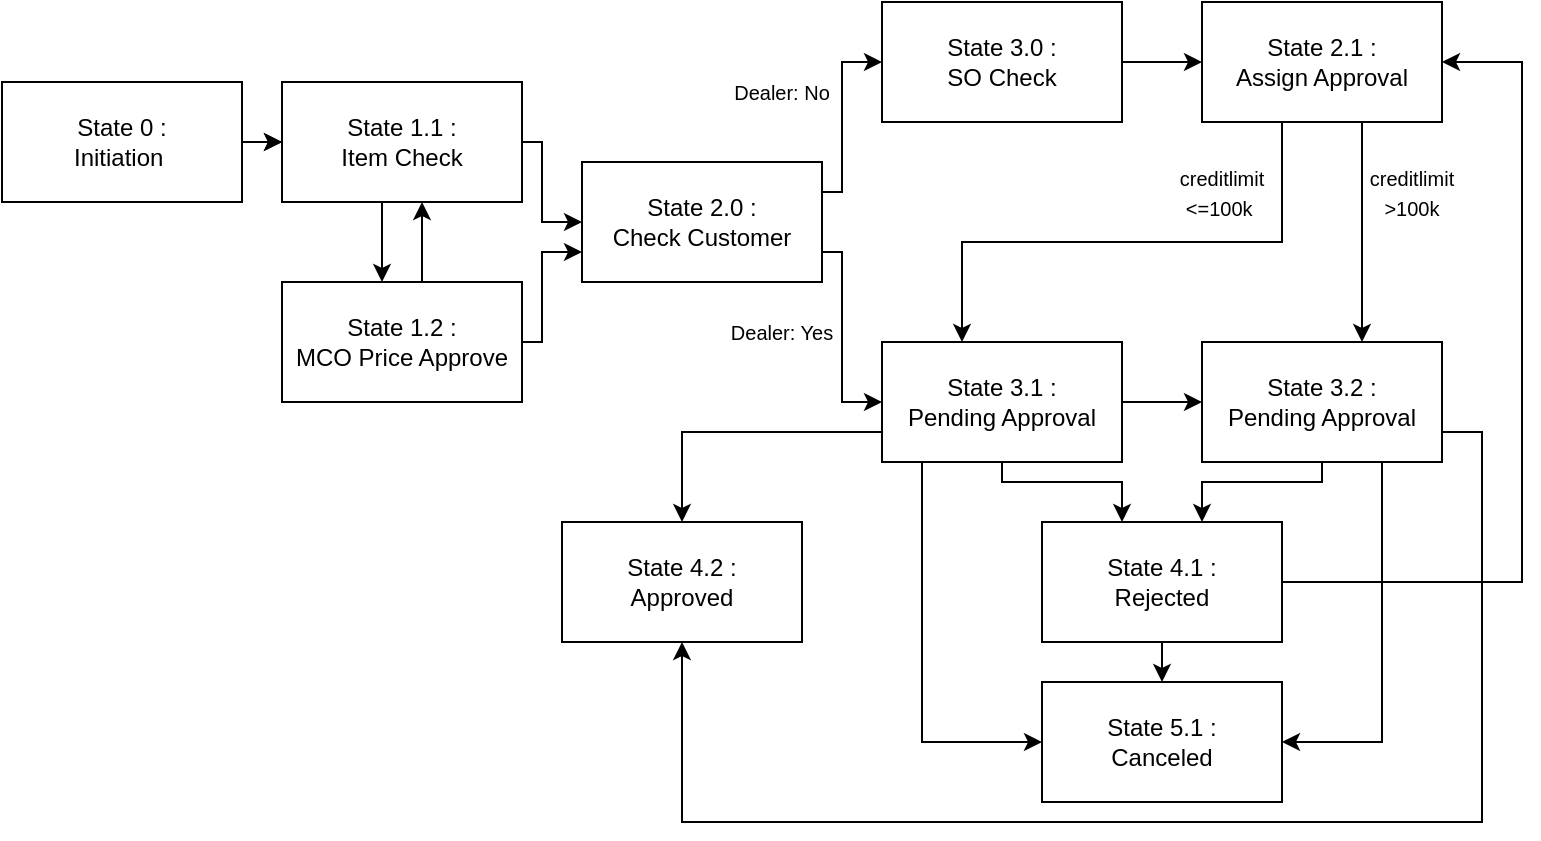 <mxfile version="14.4.2" type="github">
  <diagram id="wWpEONoESdP3NUr75rJn" name="Page-1">
    <mxGraphModel dx="1426" dy="794" grid="1" gridSize="10" guides="1" tooltips="1" connect="1" arrows="1" fold="1" page="1" pageScale="1" pageWidth="1169" pageHeight="827" math="0" shadow="0">
      <root>
        <mxCell id="0" />
        <mxCell id="1" parent="0" />
        <mxCell id="Tk-LK1Vj_F-vtcgWe9Pp-3" value="" style="edgeStyle=orthogonalEdgeStyle;rounded=0;orthogonalLoop=1;jettySize=auto;html=1;" parent="1" source="AYKECJN2Fn010FfBToEk-2" target="AYKECJN2Fn010FfBToEk-3" edge="1">
          <mxGeometry relative="1" as="geometry">
            <Array as="points">
              <mxPoint x="230" y="210" />
              <mxPoint x="230" y="210" />
            </Array>
          </mxGeometry>
        </mxCell>
        <mxCell id="Tk-LK1Vj_F-vtcgWe9Pp-4" style="edgeStyle=orthogonalEdgeStyle;rounded=0;orthogonalLoop=1;jettySize=auto;html=1;entryX=0;entryY=0.5;entryDx=0;entryDy=0;" parent="1" source="AYKECJN2Fn010FfBToEk-1" target="AYKECJN2Fn010FfBToEk-2" edge="1">
          <mxGeometry relative="1" as="geometry" />
        </mxCell>
        <mxCell id="AYKECJN2Fn010FfBToEk-1" value="State 0 : &lt;br&gt;Initiation&amp;nbsp;" style="rounded=0;whiteSpace=wrap;html=1;" parent="1" vertex="1">
          <mxGeometry x="40" y="130" width="120" height="60" as="geometry" />
        </mxCell>
        <mxCell id="Tk-LK1Vj_F-vtcgWe9Pp-1" value="" style="edgeStyle=orthogonalEdgeStyle;rounded=0;orthogonalLoop=1;jettySize=auto;html=1;" parent="1" source="AYKECJN2Fn010FfBToEk-2" target="AYKECJN2Fn010FfBToEk-4" edge="1">
          <mxGeometry relative="1" as="geometry">
            <Array as="points">
              <mxPoint x="310" y="160" />
              <mxPoint x="310" y="200" />
            </Array>
          </mxGeometry>
        </mxCell>
        <mxCell id="Tk-LK1Vj_F-vtcgWe9Pp-2" value="" style="edgeStyle=orthogonalEdgeStyle;rounded=0;orthogonalLoop=1;jettySize=auto;html=1;entryX=0;entryY=0.75;entryDx=0;entryDy=0;" parent="1" source="AYKECJN2Fn010FfBToEk-3" target="AYKECJN2Fn010FfBToEk-4" edge="1">
          <mxGeometry relative="1" as="geometry">
            <Array as="points">
              <mxPoint x="310" y="260" />
              <mxPoint x="310" y="215" />
            </Array>
          </mxGeometry>
        </mxCell>
        <mxCell id="Tk-LK1Vj_F-vtcgWe9Pp-6" value="" style="edgeStyle=orthogonalEdgeStyle;rounded=0;orthogonalLoop=1;jettySize=auto;html=1;" parent="1" source="AYKECJN2Fn010FfBToEk-3" target="AYKECJN2Fn010FfBToEk-2" edge="1">
          <mxGeometry relative="1" as="geometry">
            <Array as="points">
              <mxPoint x="250" y="210" />
              <mxPoint x="250" y="210" />
            </Array>
          </mxGeometry>
        </mxCell>
        <mxCell id="AYKECJN2Fn010FfBToEk-3" value="State 1.2 : &lt;br&gt;MCO Price Approve" style="rounded=0;whiteSpace=wrap;html=1;" parent="1" vertex="1">
          <mxGeometry x="180" y="230" width="120" height="60" as="geometry" />
        </mxCell>
        <mxCell id="IGj2JCpGtJABXFzRNVT--2" style="edgeStyle=orthogonalEdgeStyle;rounded=0;orthogonalLoop=1;jettySize=auto;html=1;exitX=1;exitY=0.25;exitDx=0;exitDy=0;entryX=0;entryY=0.5;entryDx=0;entryDy=0;" edge="1" parent="1" source="AYKECJN2Fn010FfBToEk-4" target="AYKECJN2Fn010FfBToEk-6">
          <mxGeometry relative="1" as="geometry">
            <Array as="points">
              <mxPoint x="460" y="185" />
              <mxPoint x="460" y="120" />
            </Array>
          </mxGeometry>
        </mxCell>
        <mxCell id="IGj2JCpGtJABXFzRNVT--4" style="edgeStyle=orthogonalEdgeStyle;rounded=0;orthogonalLoop=1;jettySize=auto;html=1;exitX=1;exitY=0.75;exitDx=0;exitDy=0;entryX=0;entryY=0.5;entryDx=0;entryDy=0;" edge="1" parent="1" source="AYKECJN2Fn010FfBToEk-4" target="crHzFIpyRZOjVDYztjRo-8">
          <mxGeometry relative="1" as="geometry">
            <Array as="points">
              <mxPoint x="460" y="215" />
              <mxPoint x="460" y="290" />
            </Array>
          </mxGeometry>
        </mxCell>
        <mxCell id="AYKECJN2Fn010FfBToEk-4" value="State 2.0 : &lt;br&gt;Check Customer" style="rounded=0;whiteSpace=wrap;html=1;" parent="1" vertex="1">
          <mxGeometry x="330" y="170" width="120" height="60" as="geometry" />
        </mxCell>
        <mxCell id="crHzFIpyRZOjVDYztjRo-7" value="" style="edgeStyle=orthogonalEdgeStyle;rounded=0;orthogonalLoop=1;jettySize=auto;html=1;" parent="1" source="AYKECJN2Fn010FfBToEk-6" target="crHzFIpyRZOjVDYztjRo-6" edge="1">
          <mxGeometry relative="1" as="geometry" />
        </mxCell>
        <mxCell id="AYKECJN2Fn010FfBToEk-6" value="State 3.0 : &lt;br&gt;SO Check" style="rounded=0;whiteSpace=wrap;html=1;" parent="1" vertex="1">
          <mxGeometry x="480" y="90" width="120" height="60" as="geometry" />
        </mxCell>
        <mxCell id="AYKECJN2Fn010FfBToEk-2" value="State 1.1 : &lt;br&gt;Item Check" style="rounded=0;whiteSpace=wrap;html=1;" parent="1" vertex="1">
          <mxGeometry x="180" y="130" width="120" height="60" as="geometry" />
        </mxCell>
        <mxCell id="Tk-LK1Vj_F-vtcgWe9Pp-5" value="" style="edgeStyle=orthogonalEdgeStyle;rounded=0;orthogonalLoop=1;jettySize=auto;html=1;" parent="1" source="AYKECJN2Fn010FfBToEk-1" target="AYKECJN2Fn010FfBToEk-2" edge="1">
          <mxGeometry relative="1" as="geometry">
            <mxPoint x="160" y="150" as="sourcePoint" />
            <mxPoint x="270" y="230" as="targetPoint" />
          </mxGeometry>
        </mxCell>
        <object label="" id="crHzFIpyRZOjVDYztjRo-9">
          <mxCell style="edgeStyle=orthogonalEdgeStyle;rounded=0;orthogonalLoop=1;jettySize=auto;html=1;exitX=0.25;exitY=1;exitDx=0;exitDy=0;" parent="1" source="crHzFIpyRZOjVDYztjRo-6" target="crHzFIpyRZOjVDYztjRo-8" edge="1">
            <mxGeometry relative="1" as="geometry">
              <Array as="points">
                <mxPoint x="680" y="150" />
                <mxPoint x="680" y="210" />
                <mxPoint x="520" y="210" />
              </Array>
              <mxPoint x="660" y="160" as="sourcePoint" />
            </mxGeometry>
          </mxCell>
        </object>
        <mxCell id="crHzFIpyRZOjVDYztjRo-11" value="" style="edgeStyle=orthogonalEdgeStyle;rounded=0;orthogonalLoop=1;jettySize=auto;html=1;" parent="1" source="crHzFIpyRZOjVDYztjRo-6" target="crHzFIpyRZOjVDYztjRo-10" edge="1">
          <mxGeometry relative="1" as="geometry">
            <Array as="points">
              <mxPoint x="720" y="220" />
              <mxPoint x="720" y="220" />
            </Array>
          </mxGeometry>
        </mxCell>
        <mxCell id="crHzFIpyRZOjVDYztjRo-6" value="State 2.1 : &lt;br&gt;Assign Approval" style="rounded=0;whiteSpace=wrap;html=1;" parent="1" vertex="1">
          <mxGeometry x="640" y="90" width="120" height="60" as="geometry" />
        </mxCell>
        <mxCell id="crHzFIpyRZOjVDYztjRo-12" value="" style="edgeStyle=orthogonalEdgeStyle;rounded=0;orthogonalLoop=1;jettySize=auto;html=1;" parent="1" source="crHzFIpyRZOjVDYztjRo-8" target="crHzFIpyRZOjVDYztjRo-10" edge="1">
          <mxGeometry relative="1" as="geometry">
            <Array as="points">
              <mxPoint x="630" y="290" />
              <mxPoint x="630" y="290" />
            </Array>
          </mxGeometry>
        </mxCell>
        <mxCell id="crHzFIpyRZOjVDYztjRo-25" value="" style="edgeStyle=orthogonalEdgeStyle;rounded=0;orthogonalLoop=1;jettySize=auto;html=1;exitX=0.75;exitY=1;exitDx=0;exitDy=0;" parent="1" source="crHzFIpyRZOjVDYztjRo-8" target="crHzFIpyRZOjVDYztjRo-24" edge="1">
          <mxGeometry relative="1" as="geometry">
            <Array as="points">
              <mxPoint x="540" y="320" />
              <mxPoint x="540" y="330" />
              <mxPoint x="600" y="330" />
            </Array>
            <mxPoint x="630" y="310" as="sourcePoint" />
          </mxGeometry>
        </mxCell>
        <mxCell id="crHzFIpyRZOjVDYztjRo-38" style="edgeStyle=orthogonalEdgeStyle;rounded=0;orthogonalLoop=1;jettySize=auto;html=1;entryX=0;entryY=0.5;entryDx=0;entryDy=0;exitX=0.5;exitY=1;exitDx=0;exitDy=0;" parent="1" target="crHzFIpyRZOjVDYztjRo-31" edge="1" source="crHzFIpyRZOjVDYztjRo-8">
          <mxGeometry relative="1" as="geometry">
            <mxPoint x="520" y="370" as="sourcePoint" />
            <Array as="points">
              <mxPoint x="500" y="320" />
              <mxPoint x="500" y="460" />
            </Array>
          </mxGeometry>
        </mxCell>
        <mxCell id="crHzFIpyRZOjVDYztjRo-41" style="edgeStyle=orthogonalEdgeStyle;rounded=0;orthogonalLoop=1;jettySize=auto;html=1;exitX=0;exitY=0.75;exitDx=0;exitDy=0;entryX=0.5;entryY=0;entryDx=0;entryDy=0;" parent="1" source="crHzFIpyRZOjVDYztjRo-8" target="crHzFIpyRZOjVDYztjRo-39" edge="1">
          <mxGeometry relative="1" as="geometry" />
        </mxCell>
        <mxCell id="crHzFIpyRZOjVDYztjRo-8" value="State 3.1 : &lt;br&gt;Pending Approval" style="whiteSpace=wrap;html=1;rounded=0;" parent="1" vertex="1">
          <mxGeometry x="480" y="260" width="120" height="60" as="geometry" />
        </mxCell>
        <mxCell id="crHzFIpyRZOjVDYztjRo-29" value="" style="edgeStyle=orthogonalEdgeStyle;rounded=0;orthogonalLoop=1;jettySize=auto;html=1;exitX=0.5;exitY=1;exitDx=0;exitDy=0;" parent="1" source="crHzFIpyRZOjVDYztjRo-10" target="crHzFIpyRZOjVDYztjRo-24" edge="1">
          <mxGeometry relative="1" as="geometry">
            <Array as="points">
              <mxPoint x="700" y="330" />
              <mxPoint x="640" y="330" />
            </Array>
            <mxPoint x="680" y="330" as="sourcePoint" />
          </mxGeometry>
        </mxCell>
        <mxCell id="crHzFIpyRZOjVDYztjRo-37" style="edgeStyle=orthogonalEdgeStyle;rounded=0;orthogonalLoop=1;jettySize=auto;html=1;exitX=0.75;exitY=1;exitDx=0;exitDy=0;" parent="1" source="crHzFIpyRZOjVDYztjRo-10" target="crHzFIpyRZOjVDYztjRo-31" edge="1">
          <mxGeometry relative="1" as="geometry">
            <Array as="points">
              <mxPoint x="730" y="460" />
            </Array>
            <mxPoint x="750" y="330" as="sourcePoint" />
          </mxGeometry>
        </mxCell>
        <mxCell id="crHzFIpyRZOjVDYztjRo-40" style="edgeStyle=orthogonalEdgeStyle;rounded=0;orthogonalLoop=1;jettySize=auto;html=1;entryX=0.5;entryY=1;entryDx=0;entryDy=0;exitX=1;exitY=0.75;exitDx=0;exitDy=0;" parent="1" source="crHzFIpyRZOjVDYztjRo-10" target="crHzFIpyRZOjVDYztjRo-39" edge="1">
          <mxGeometry relative="1" as="geometry">
            <Array as="points">
              <mxPoint x="780" y="305" />
              <mxPoint x="780" y="500" />
              <mxPoint x="380" y="500" />
            </Array>
            <mxPoint x="780" y="300" as="sourcePoint" />
          </mxGeometry>
        </mxCell>
        <mxCell id="crHzFIpyRZOjVDYztjRo-10" value="State 3.2 : &lt;br&gt;Pending Approval" style="whiteSpace=wrap;html=1;rounded=0;" parent="1" vertex="1">
          <mxGeometry x="640" y="260" width="120" height="60" as="geometry" />
        </mxCell>
        <mxCell id="crHzFIpyRZOjVDYztjRo-19" value="&lt;font style=&quot;font-size: 10px&quot;&gt;Dealer: No&lt;/font&gt;" style="text;html=1;strokeColor=none;fillColor=none;align=center;verticalAlign=middle;whiteSpace=wrap;rounded=0;rotation=0;" parent="1" vertex="1">
          <mxGeometry x="405" y="130" width="50" height="10" as="geometry" />
        </mxCell>
        <mxCell id="crHzFIpyRZOjVDYztjRo-20" value="&lt;font style=&quot;font-size: 10px&quot;&gt;Dealer: Yes&lt;/font&gt;" style="text;html=1;strokeColor=none;fillColor=none;align=center;verticalAlign=middle;whiteSpace=wrap;rounded=0;rotation=0;" parent="1" vertex="1">
          <mxGeometry x="400" y="250" width="60" height="10" as="geometry" />
        </mxCell>
        <mxCell id="crHzFIpyRZOjVDYztjRo-21" value="&lt;span style=&quot;font-size: 10px&quot;&gt;creditlimit &lt;br&gt;&amp;lt;=100k&amp;nbsp;&lt;/span&gt;" style="text;html=1;strokeColor=none;fillColor=none;align=center;verticalAlign=middle;whiteSpace=wrap;rounded=0;rotation=0;" parent="1" vertex="1">
          <mxGeometry x="630" y="170" width="40" height="30" as="geometry" />
        </mxCell>
        <mxCell id="crHzFIpyRZOjVDYztjRo-22" value="&lt;span style=&quot;font-size: 10px&quot;&gt;creditlimit &lt;br&gt;&amp;gt;100k&lt;/span&gt;" style="text;html=1;strokeColor=none;fillColor=none;align=center;verticalAlign=middle;whiteSpace=wrap;rounded=0;rotation=0;" parent="1" vertex="1">
          <mxGeometry x="720" y="170" width="50" height="30" as="geometry" />
        </mxCell>
        <mxCell id="crHzFIpyRZOjVDYztjRo-30" style="edgeStyle=orthogonalEdgeStyle;rounded=0;orthogonalLoop=1;jettySize=auto;html=1;entryX=1;entryY=0.5;entryDx=0;entryDy=0;" parent="1" source="crHzFIpyRZOjVDYztjRo-24" target="crHzFIpyRZOjVDYztjRo-6" edge="1">
          <mxGeometry relative="1" as="geometry">
            <Array as="points">
              <mxPoint x="800" y="380" />
              <mxPoint x="800" y="120" />
            </Array>
          </mxGeometry>
        </mxCell>
        <mxCell id="crHzFIpyRZOjVDYztjRo-32" value="" style="edgeStyle=orthogonalEdgeStyle;rounded=0;orthogonalLoop=1;jettySize=auto;html=1;" parent="1" source="crHzFIpyRZOjVDYztjRo-24" target="crHzFIpyRZOjVDYztjRo-31" edge="1">
          <mxGeometry relative="1" as="geometry">
            <Array as="points">
              <mxPoint x="620" y="410" />
              <mxPoint x="620" y="410" />
            </Array>
          </mxGeometry>
        </mxCell>
        <mxCell id="crHzFIpyRZOjVDYztjRo-24" value="&lt;span&gt;State 4.1 : &lt;br&gt;Rejected&lt;/span&gt;" style="rounded=0;whiteSpace=wrap;html=1;" parent="1" vertex="1">
          <mxGeometry x="560" y="350" width="120" height="60" as="geometry" />
        </mxCell>
        <mxCell id="crHzFIpyRZOjVDYztjRo-31" value="&lt;span&gt;State 5.1 : &lt;br&gt;Canceled&lt;br&gt;&lt;/span&gt;" style="rounded=0;whiteSpace=wrap;html=1;" parent="1" vertex="1">
          <mxGeometry x="560" y="430" width="120" height="60" as="geometry" />
        </mxCell>
        <mxCell id="crHzFIpyRZOjVDYztjRo-39" value="&lt;span&gt;State 4.2 : &lt;br&gt;Approved&lt;br&gt;&lt;/span&gt;" style="rounded=0;whiteSpace=wrap;html=1;" parent="1" vertex="1">
          <mxGeometry x="320" y="350" width="120" height="60" as="geometry" />
        </mxCell>
      </root>
    </mxGraphModel>
  </diagram>
</mxfile>

